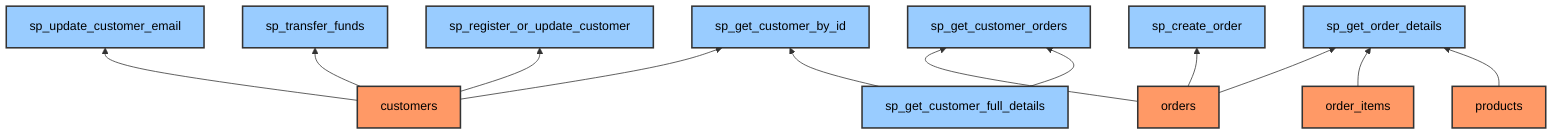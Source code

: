 graph BT
    %% Node styles
    classDef table fill:#f96,stroke:#333,stroke-width:2px,color:#000;
    classDef stored_proc fill:#9cf,stroke:#333,stroke-width:2px ,color:#000;
    customers --> sp_get_customer_by_id
    customers --> sp_register_or_update_customer
    customers --> sp_transfer_funds
    customers --> sp_update_customer_email
    orders --> sp_create_order
    orders --> sp_get_customer_orders
    orders --> sp_get_order_details
    sp_get_customer_full_details --> sp_get_customer_by_id
    sp_get_customer_full_details --> sp_get_customer_orders
    order_items --> sp_get_order_details
    products --> sp_get_order_details
    class customers,orders,order_items,products table;
    class sp_get_customer_orders,sp_update_customer_email,sp_transfer_funds,sp_get_order_details,sp_get_customer_full_details,sp_register_or_update_customer,sp_create_order,sp_get_customer_by_id stored_proc;